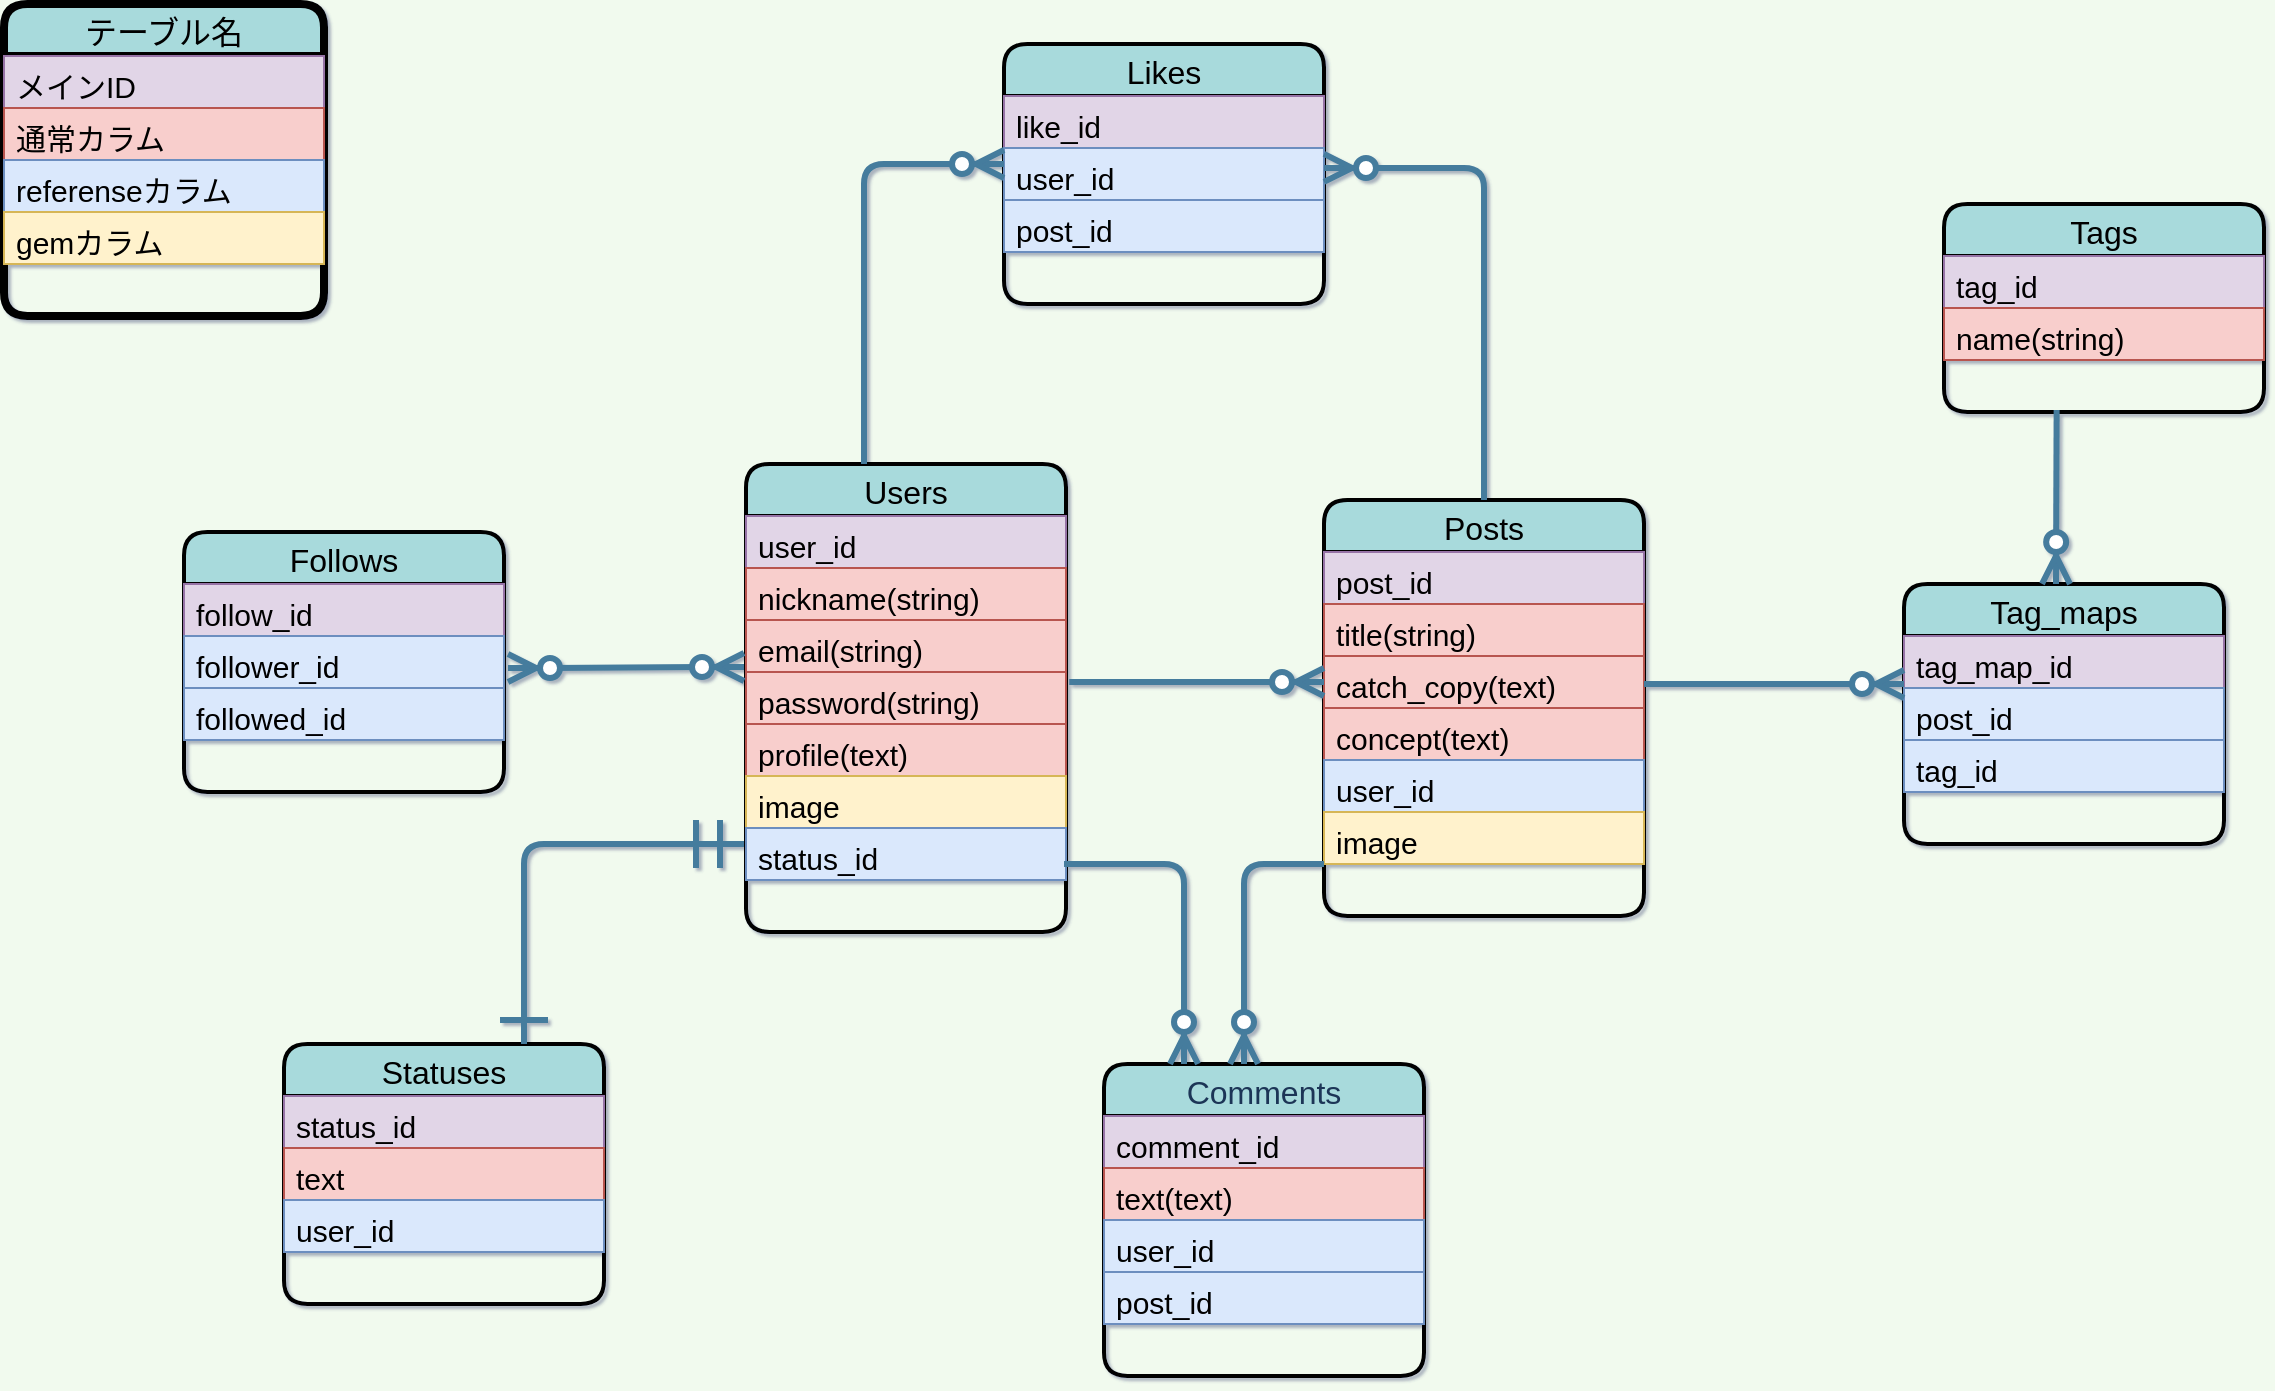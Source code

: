 <mxfile>
    <diagram id="H3uX23atY3ycE6rJ0-D_" name="Page-1">
        <mxGraphModel dx="562" dy="558" grid="1" gridSize="10" guides="1" tooltips="1" connect="1" arrows="0" fold="1" page="1" pageScale="1" pageWidth="1200" pageHeight="800" background="#F1FAEE" math="0" shadow="1">
            <root>
                <mxCell id="0"/>
                <mxCell id="1" parent="0"/>
                <mxCell id="ZjW3DTVX6LmB8F-jiXN5-67" value="Users" style="swimlane;fontStyle=0;childLayout=stackLayout;horizontal=1;startSize=26;horizontalStack=0;resizeParent=1;resizeParentMax=0;resizeLast=0;collapsible=1;marginBottom=0;rounded=1;shadow=0;dashed=0;sketch=0;fontSize=16;strokeWidth=2;fillColor=#A8DADC;fontColor=#000000;strokeColor=#000000;" parent="1" vertex="1">
                    <mxGeometry x="381" y="240" width="160" height="234" as="geometry"/>
                </mxCell>
                <mxCell id="ZjW3DTVX6LmB8F-jiXN5-68" value="user_id" style="text;strokeColor=#9673a6;fillColor=#e1d5e7;align=left;verticalAlign=top;spacingLeft=4;spacingRight=4;overflow=hidden;rotatable=0;points=[[0,0.5],[1,0.5]];portConstraint=eastwest;fontColor=#000000;fontSize=15;" parent="ZjW3DTVX6LmB8F-jiXN5-67" vertex="1">
                    <mxGeometry y="26" width="160" height="26" as="geometry"/>
                </mxCell>
                <mxCell id="ZjW3DTVX6LmB8F-jiXN5-146" value="nickname(string)" style="text;strokeColor=#b85450;fillColor=#f8cecc;align=left;verticalAlign=top;spacingLeft=4;spacingRight=4;overflow=hidden;rotatable=0;points=[[0,0.5],[1,0.5]];portConstraint=eastwest;fontColor=#000000;fontSize=15;" parent="ZjW3DTVX6LmB8F-jiXN5-67" vertex="1">
                    <mxGeometry y="52" width="160" height="26" as="geometry"/>
                </mxCell>
                <mxCell id="ZjW3DTVX6LmB8F-jiXN5-135" value="email(string)" style="text;strokeColor=#b85450;fillColor=#f8cecc;align=left;verticalAlign=top;spacingLeft=4;spacingRight=4;overflow=hidden;rotatable=0;points=[[0,0.5],[1,0.5]];portConstraint=eastwest;fontColor=#000000;fontSize=15;" parent="ZjW3DTVX6LmB8F-jiXN5-67" vertex="1">
                    <mxGeometry y="78" width="160" height="26" as="geometry"/>
                </mxCell>
                <mxCell id="ZjW3DTVX6LmB8F-jiXN5-145" value="password(string)" style="text;strokeColor=#b85450;fillColor=#f8cecc;align=left;verticalAlign=top;spacingLeft=4;spacingRight=4;overflow=hidden;rotatable=0;points=[[0,0.5],[1,0.5]];portConstraint=eastwest;fontColor=#000000;fontSize=15;" parent="ZjW3DTVX6LmB8F-jiXN5-67" vertex="1">
                    <mxGeometry y="104" width="160" height="26" as="geometry"/>
                </mxCell>
                <mxCell id="ZjW3DTVX6LmB8F-jiXN5-147" value="profile(text)" style="text;strokeColor=#b85450;fillColor=#f8cecc;align=left;verticalAlign=top;spacingLeft=4;spacingRight=4;overflow=hidden;rotatable=0;points=[[0,0.5],[1,0.5]];portConstraint=eastwest;fontColor=#000000;fontSize=15;" parent="ZjW3DTVX6LmB8F-jiXN5-67" vertex="1">
                    <mxGeometry y="130" width="160" height="26" as="geometry"/>
                </mxCell>
                <mxCell id="ZjW3DTVX6LmB8F-jiXN5-150" value="image" style="text;strokeColor=#d6b656;fillColor=#fff2cc;align=left;verticalAlign=top;spacingLeft=4;spacingRight=4;overflow=hidden;rotatable=0;points=[[0,0.5],[1,0.5]];portConstraint=eastwest;fontColor=#000000;fontSize=15;" parent="ZjW3DTVX6LmB8F-jiXN5-67" vertex="1">
                    <mxGeometry y="156" width="160" height="26" as="geometry"/>
                </mxCell>
                <mxCell id="ZjW3DTVX6LmB8F-jiXN5-164" value="status_id" style="text;strokeColor=#6c8ebf;fillColor=#dae8fc;align=left;verticalAlign=top;spacingLeft=4;spacingRight=4;overflow=hidden;rotatable=0;points=[[0,0.5],[1,0.5]];portConstraint=eastwest;fontColor=#000000;fontSize=15;" parent="ZjW3DTVX6LmB8F-jiXN5-67" vertex="1">
                    <mxGeometry y="182" width="160" height="26" as="geometry"/>
                </mxCell>
                <mxCell id="ZjW3DTVX6LmB8F-jiXN5-81" value="  " style="text;align=left;verticalAlign=top;spacingLeft=4;spacingRight=4;overflow=hidden;rotatable=0;points=[[0,0.5],[1,0.5]];portConstraint=eastwest;fontColor=#000000;fontSize=15;" parent="ZjW3DTVX6LmB8F-jiXN5-67" vertex="1">
                    <mxGeometry y="208" width="160" height="26" as="geometry"/>
                </mxCell>
                <mxCell id="ZjW3DTVX6LmB8F-jiXN5-82" value="Posts" style="swimlane;fontStyle=0;childLayout=stackLayout;horizontal=1;startSize=26;horizontalStack=0;resizeParent=1;resizeParentMax=0;resizeLast=0;collapsible=1;marginBottom=0;rounded=1;shadow=0;dashed=0;sketch=0;fontSize=16;strokeWidth=2;fillColor=#A8DADC;fontColor=#000000;strokeColor=#000000;" parent="1" vertex="1">
                    <mxGeometry x="670" y="258" width="160" height="208" as="geometry"/>
                </mxCell>
                <mxCell id="ZjW3DTVX6LmB8F-jiXN5-83" value="post_id" style="text;strokeColor=#9673a6;fillColor=#e1d5e7;align=left;verticalAlign=top;spacingLeft=4;spacingRight=4;overflow=hidden;rotatable=0;points=[[0,0.5],[1,0.5]];portConstraint=eastwest;fontColor=#000000;fontSize=15;" parent="ZjW3DTVX6LmB8F-jiXN5-82" vertex="1">
                    <mxGeometry y="26" width="160" height="26" as="geometry"/>
                </mxCell>
                <mxCell id="ZjW3DTVX6LmB8F-jiXN5-136" value="title(string)" style="text;strokeColor=#b85450;fillColor=#f8cecc;align=left;verticalAlign=top;spacingLeft=4;spacingRight=4;overflow=hidden;rotatable=0;points=[[0,0.5],[1,0.5]];portConstraint=eastwest;fontColor=#000000;fontSize=15;" parent="ZjW3DTVX6LmB8F-jiXN5-82" vertex="1">
                    <mxGeometry y="52" width="160" height="26" as="geometry"/>
                </mxCell>
                <mxCell id="ZjW3DTVX6LmB8F-jiXN5-148" value="catch_copy(text)" style="text;strokeColor=#b85450;fillColor=#f8cecc;align=left;verticalAlign=top;spacingLeft=4;spacingRight=4;overflow=hidden;rotatable=0;points=[[0,0.5],[1,0.5]];portConstraint=eastwest;fontColor=#000000;fontSize=15;" parent="ZjW3DTVX6LmB8F-jiXN5-82" vertex="1">
                    <mxGeometry y="78" width="160" height="26" as="geometry"/>
                </mxCell>
                <mxCell id="ZjW3DTVX6LmB8F-jiXN5-149" value="concept(text)" style="text;strokeColor=#b85450;fillColor=#f8cecc;align=left;verticalAlign=top;spacingLeft=4;spacingRight=4;overflow=hidden;rotatable=0;points=[[0,0.5],[1,0.5]];portConstraint=eastwest;fontColor=#000000;fontSize=15;" parent="ZjW3DTVX6LmB8F-jiXN5-82" vertex="1">
                    <mxGeometry y="104" width="160" height="26" as="geometry"/>
                </mxCell>
                <mxCell id="ZjW3DTVX6LmB8F-jiXN5-84" value="user_id" style="text;strokeColor=#6c8ebf;fillColor=#dae8fc;align=left;verticalAlign=top;spacingLeft=4;spacingRight=4;overflow=hidden;rotatable=0;points=[[0,0.5],[1,0.5]];portConstraint=eastwest;fontColor=#000000;fontSize=15;" parent="ZjW3DTVX6LmB8F-jiXN5-82" vertex="1">
                    <mxGeometry y="130" width="160" height="26" as="geometry"/>
                </mxCell>
                <mxCell id="ZjW3DTVX6LmB8F-jiXN5-85" value="image" style="text;strokeColor=#d6b656;fillColor=#fff2cc;align=left;verticalAlign=top;spacingLeft=4;spacingRight=4;overflow=hidden;rotatable=0;points=[[0,0.5],[1,0.5]];portConstraint=eastwest;fontColor=#000000;fontSize=15;" parent="ZjW3DTVX6LmB8F-jiXN5-82" vertex="1">
                    <mxGeometry y="156" width="160" height="26" as="geometry"/>
                </mxCell>
                <mxCell id="ZjW3DTVX6LmB8F-jiXN5-86" value="  " style="text;align=left;verticalAlign=top;spacingLeft=4;spacingRight=4;overflow=hidden;rotatable=0;points=[[0,0.5],[1,0.5]];portConstraint=eastwest;fontColor=#000000;fontSize=15;" parent="ZjW3DTVX6LmB8F-jiXN5-82" vertex="1">
                    <mxGeometry y="182" width="160" height="26" as="geometry"/>
                </mxCell>
                <mxCell id="ZjW3DTVX6LmB8F-jiXN5-95" value="Tag_maps" style="swimlane;fontStyle=0;childLayout=stackLayout;horizontal=1;startSize=26;horizontalStack=0;resizeParent=1;resizeParentMax=0;resizeLast=0;collapsible=1;marginBottom=0;rounded=1;shadow=0;dashed=0;sketch=0;fontSize=16;strokeWidth=2;fillColor=#A8DADC;fontColor=#000000;strokeColor=#000000;" parent="1" vertex="1">
                    <mxGeometry x="960" y="300" width="160" height="130" as="geometry"/>
                </mxCell>
                <mxCell id="ZjW3DTVX6LmB8F-jiXN5-96" value="tag_map_id" style="text;strokeColor=#9673a6;fillColor=#e1d5e7;align=left;verticalAlign=top;spacingLeft=4;spacingRight=4;overflow=hidden;rotatable=0;points=[[0,0.5],[1,0.5]];portConstraint=eastwest;fontColor=#000000;fontSize=15;" parent="ZjW3DTVX6LmB8F-jiXN5-95" vertex="1">
                    <mxGeometry y="26" width="160" height="26" as="geometry"/>
                </mxCell>
                <mxCell id="ZjW3DTVX6LmB8F-jiXN5-97" value="post_id" style="text;strokeColor=#6c8ebf;fillColor=#dae8fc;align=left;verticalAlign=top;spacingLeft=4;spacingRight=4;overflow=hidden;rotatable=0;points=[[0,0.5],[1,0.5]];portConstraint=eastwest;fontColor=#000000;fontSize=15;" parent="ZjW3DTVX6LmB8F-jiXN5-95" vertex="1">
                    <mxGeometry y="52" width="160" height="26" as="geometry"/>
                </mxCell>
                <mxCell id="ZjW3DTVX6LmB8F-jiXN5-155" value="tag_id" style="text;strokeColor=#6c8ebf;fillColor=#dae8fc;align=left;verticalAlign=top;spacingLeft=4;spacingRight=4;overflow=hidden;rotatable=0;points=[[0,0.5],[1,0.5]];portConstraint=eastwest;fontColor=#000000;fontSize=15;" parent="ZjW3DTVX6LmB8F-jiXN5-95" vertex="1">
                    <mxGeometry y="78" width="160" height="26" as="geometry"/>
                </mxCell>
                <mxCell id="ZjW3DTVX6LmB8F-jiXN5-99" value="  " style="text;align=left;verticalAlign=top;spacingLeft=4;spacingRight=4;overflow=hidden;rotatable=0;points=[[0,0.5],[1,0.5]];portConstraint=eastwest;fontColor=#000000;fontSize=15;" parent="ZjW3DTVX6LmB8F-jiXN5-95" vertex="1">
                    <mxGeometry y="104" width="160" height="26" as="geometry"/>
                </mxCell>
                <mxCell id="ZjW3DTVX6LmB8F-jiXN5-101" value="Likes" style="swimlane;fontStyle=0;childLayout=stackLayout;horizontal=1;startSize=26;horizontalStack=0;resizeParent=1;resizeParentMax=0;resizeLast=0;collapsible=1;marginBottom=0;rounded=1;shadow=0;dashed=0;sketch=0;fontSize=16;strokeWidth=2;fillColor=#A8DADC;fontColor=#000000;strokeColor=#000000;" parent="1" vertex="1">
                    <mxGeometry x="510" y="30" width="160" height="130" as="geometry"/>
                </mxCell>
                <mxCell id="ZjW3DTVX6LmB8F-jiXN5-102" value="like_id" style="text;strokeColor=#9673a6;fillColor=#e1d5e7;align=left;verticalAlign=top;spacingLeft=4;spacingRight=4;overflow=hidden;rotatable=0;points=[[0,0.5],[1,0.5]];portConstraint=eastwest;fontColor=#000000;fontSize=15;" parent="ZjW3DTVX6LmB8F-jiXN5-101" vertex="1">
                    <mxGeometry y="26" width="160" height="26" as="geometry"/>
                </mxCell>
                <mxCell id="ZjW3DTVX6LmB8F-jiXN5-103" value="user_id" style="text;strokeColor=#6c8ebf;fillColor=#dae8fc;align=left;verticalAlign=top;spacingLeft=4;spacingRight=4;overflow=hidden;rotatable=0;points=[[0,0.5],[1,0.5]];portConstraint=eastwest;fontColor=#000000;fontSize=15;" parent="ZjW3DTVX6LmB8F-jiXN5-101" vertex="1">
                    <mxGeometry y="52" width="160" height="26" as="geometry"/>
                </mxCell>
                <mxCell id="ZjW3DTVX6LmB8F-jiXN5-153" value="post_id" style="text;strokeColor=#6c8ebf;fillColor=#dae8fc;align=left;verticalAlign=top;spacingLeft=4;spacingRight=4;overflow=hidden;rotatable=0;points=[[0,0.5],[1,0.5]];portConstraint=eastwest;fontColor=#000000;fontSize=15;" parent="ZjW3DTVX6LmB8F-jiXN5-101" vertex="1">
                    <mxGeometry y="78" width="160" height="26" as="geometry"/>
                </mxCell>
                <mxCell id="ZjW3DTVX6LmB8F-jiXN5-105" value="  " style="text;align=left;verticalAlign=top;spacingLeft=4;spacingRight=4;overflow=hidden;rotatable=0;points=[[0,0.5],[1,0.5]];portConstraint=eastwest;fontColor=#000000;fontSize=15;" parent="ZjW3DTVX6LmB8F-jiXN5-101" vertex="1">
                    <mxGeometry y="104" width="160" height="26" as="geometry"/>
                </mxCell>
                <mxCell id="ZjW3DTVX6LmB8F-jiXN5-107" value="Follows" style="swimlane;fontStyle=0;childLayout=stackLayout;horizontal=1;startSize=26;horizontalStack=0;resizeParent=1;resizeParentMax=0;resizeLast=0;collapsible=1;marginBottom=0;rounded=1;shadow=0;dashed=0;sketch=0;fontSize=16;strokeWidth=2;fillColor=#A8DADC;fontColor=#000000;strokeColor=#000000;" parent="1" vertex="1">
                    <mxGeometry x="100" y="274" width="160" height="130" as="geometry"/>
                </mxCell>
                <mxCell id="ZjW3DTVX6LmB8F-jiXN5-139" value="follow_id" style="text;strokeColor=#9673a6;fillColor=#e1d5e7;align=left;verticalAlign=top;spacingLeft=4;spacingRight=4;overflow=hidden;rotatable=0;points=[[0,0.5],[1,0.5]];portConstraint=eastwest;fontColor=#000000;fontSize=15;" parent="ZjW3DTVX6LmB8F-jiXN5-107" vertex="1">
                    <mxGeometry y="26" width="160" height="26" as="geometry"/>
                </mxCell>
                <mxCell id="ZjW3DTVX6LmB8F-jiXN5-109" value="follower_id" style="text;strokeColor=#6c8ebf;fillColor=#dae8fc;align=left;verticalAlign=top;spacingLeft=4;spacingRight=4;overflow=hidden;rotatable=0;points=[[0,0.5],[1,0.5]];portConstraint=eastwest;fontColor=#000000;fontSize=15;" parent="ZjW3DTVX6LmB8F-jiXN5-107" vertex="1">
                    <mxGeometry y="52" width="160" height="26" as="geometry"/>
                </mxCell>
                <mxCell id="ZjW3DTVX6LmB8F-jiXN5-165" value="followed_id" style="text;strokeColor=#6c8ebf;fillColor=#dae8fc;align=left;verticalAlign=top;spacingLeft=4;spacingRight=4;overflow=hidden;rotatable=0;points=[[0,0.5],[1,0.5]];portConstraint=eastwest;fontColor=#000000;fontSize=15;" parent="ZjW3DTVX6LmB8F-jiXN5-107" vertex="1">
                    <mxGeometry y="78" width="160" height="26" as="geometry"/>
                </mxCell>
                <mxCell id="ZjW3DTVX6LmB8F-jiXN5-111" value="  " style="text;align=left;verticalAlign=top;spacingLeft=4;spacingRight=4;overflow=hidden;rotatable=0;points=[[0,0.5],[1,0.5]];portConstraint=eastwest;fontColor=#000000;fontSize=15;" parent="ZjW3DTVX6LmB8F-jiXN5-107" vertex="1">
                    <mxGeometry y="104" width="160" height="26" as="geometry"/>
                </mxCell>
                <mxCell id="ZjW3DTVX6LmB8F-jiXN5-113" value="Tags" style="swimlane;fontStyle=0;childLayout=stackLayout;horizontal=1;startSize=26;horizontalStack=0;resizeParent=1;resizeParentMax=0;resizeLast=0;collapsible=1;marginBottom=0;rounded=1;shadow=0;dashed=0;sketch=0;fontSize=16;strokeWidth=2;fillColor=#A8DADC;fontColor=#000000;strokeColor=#000000;" parent="1" vertex="1">
                    <mxGeometry x="980" y="110" width="160" height="104" as="geometry"/>
                </mxCell>
                <mxCell id="ZjW3DTVX6LmB8F-jiXN5-114" value="tag_id" style="text;strokeColor=#9673a6;fillColor=#e1d5e7;align=left;verticalAlign=top;spacingLeft=4;spacingRight=4;overflow=hidden;rotatable=0;points=[[0,0.5],[1,0.5]];portConstraint=eastwest;fontColor=#000000;fontSize=15;" parent="ZjW3DTVX6LmB8F-jiXN5-113" vertex="1">
                    <mxGeometry y="26" width="160" height="26" as="geometry"/>
                </mxCell>
                <mxCell id="ZjW3DTVX6LmB8F-jiXN5-140" value="name(string)" style="text;strokeColor=#b85450;fillColor=#f8cecc;align=left;verticalAlign=top;spacingLeft=4;spacingRight=4;overflow=hidden;rotatable=0;points=[[0,0.5],[1,0.5]];portConstraint=eastwest;fontColor=#000000;fontSize=15;" parent="ZjW3DTVX6LmB8F-jiXN5-113" vertex="1">
                    <mxGeometry y="52" width="160" height="26" as="geometry"/>
                </mxCell>
                <mxCell id="ZjW3DTVX6LmB8F-jiXN5-117" value="  " style="text;align=left;verticalAlign=top;spacingLeft=4;spacingRight=4;overflow=hidden;rotatable=0;points=[[0,0.5],[1,0.5]];portConstraint=eastwest;fontColor=#000000;fontSize=15;" parent="ZjW3DTVX6LmB8F-jiXN5-113" vertex="1">
                    <mxGeometry y="78" width="160" height="26" as="geometry"/>
                </mxCell>
                <mxCell id="ZjW3DTVX6LmB8F-jiXN5-119" value="Comments" style="swimlane;fontStyle=0;childLayout=stackLayout;horizontal=1;startSize=26;horizontalStack=0;resizeParent=1;resizeParentMax=0;resizeLast=0;collapsible=1;marginBottom=0;rounded=1;shadow=0;dashed=0;sketch=0;fontSize=16;fontColor=#1D3557;strokeWidth=2;fillColor=#A8DADC;strokeColor=#000000;" parent="1" vertex="1">
                    <mxGeometry x="560" y="540" width="160" height="156" as="geometry"/>
                </mxCell>
                <mxCell id="ZjW3DTVX6LmB8F-jiXN5-120" value="comment_id" style="text;strokeColor=#9673a6;fillColor=#e1d5e7;align=left;verticalAlign=top;spacingLeft=4;spacingRight=4;overflow=hidden;rotatable=0;points=[[0,0.5],[1,0.5]];portConstraint=eastwest;fontColor=#000000;fontSize=15;" parent="ZjW3DTVX6LmB8F-jiXN5-119" vertex="1">
                    <mxGeometry y="26" width="160" height="26" as="geometry"/>
                </mxCell>
                <mxCell id="ZjW3DTVX6LmB8F-jiXN5-144" value="text(text)" style="text;strokeColor=#b85450;fillColor=#f8cecc;align=left;verticalAlign=top;spacingLeft=4;spacingRight=4;overflow=hidden;rotatable=0;points=[[0,0.5],[1,0.5]];portConstraint=eastwest;fontColor=#000000;fontSize=15;" parent="ZjW3DTVX6LmB8F-jiXN5-119" vertex="1">
                    <mxGeometry y="52" width="160" height="26" as="geometry"/>
                </mxCell>
                <mxCell id="ZjW3DTVX6LmB8F-jiXN5-121" value="user_id" style="text;strokeColor=#6c8ebf;fillColor=#dae8fc;align=left;verticalAlign=top;spacingLeft=4;spacingRight=4;overflow=hidden;rotatable=0;points=[[0,0.5],[1,0.5]];portConstraint=eastwest;fontColor=#000000;fontSize=15;" parent="ZjW3DTVX6LmB8F-jiXN5-119" vertex="1">
                    <mxGeometry y="78" width="160" height="26" as="geometry"/>
                </mxCell>
                <mxCell id="ZjW3DTVX6LmB8F-jiXN5-151" value="post_id" style="text;strokeColor=#6c8ebf;fillColor=#dae8fc;align=left;verticalAlign=top;spacingLeft=4;spacingRight=4;overflow=hidden;rotatable=0;points=[[0,0.5],[1,0.5]];portConstraint=eastwest;fontColor=#000000;fontSize=15;" parent="ZjW3DTVX6LmB8F-jiXN5-119" vertex="1">
                    <mxGeometry y="104" width="160" height="26" as="geometry"/>
                </mxCell>
                <mxCell id="ZjW3DTVX6LmB8F-jiXN5-123" value="  " style="text;align=left;verticalAlign=top;spacingLeft=4;spacingRight=4;overflow=hidden;rotatable=0;points=[[0,0.5],[1,0.5]];portConstraint=eastwest;fontSize=15;" parent="ZjW3DTVX6LmB8F-jiXN5-119" vertex="1">
                    <mxGeometry y="130" width="160" height="26" as="geometry"/>
                </mxCell>
                <mxCell id="ZjW3DTVX6LmB8F-jiXN5-125" value="テーブル名" style="swimlane;fontStyle=0;childLayout=stackLayout;horizontal=1;startSize=26;horizontalStack=0;resizeParent=1;resizeParentMax=0;resizeLast=0;collapsible=1;marginBottom=0;rounded=1;shadow=0;dashed=0;sketch=0;fontSize=16;strokeWidth=4;fillColor=#A8DADC;fontColor=#000000;strokeColor=#000000;" parent="1" vertex="1">
                    <mxGeometry x="10" y="10" width="160" height="156" as="geometry"/>
                </mxCell>
                <mxCell id="ZjW3DTVX6LmB8F-jiXN5-126" value="メインID" style="text;strokeColor=#9673a6;fillColor=#e1d5e7;align=left;verticalAlign=top;spacingLeft=4;spacingRight=4;overflow=hidden;rotatable=0;points=[[0,0.5],[1,0.5]];portConstraint=eastwest;fontColor=#000000;fontSize=15;" parent="ZjW3DTVX6LmB8F-jiXN5-125" vertex="1">
                    <mxGeometry y="26" width="160" height="26" as="geometry"/>
                </mxCell>
                <mxCell id="ZjW3DTVX6LmB8F-jiXN5-134" value="通常カラム" style="text;strokeColor=#b85450;fillColor=#f8cecc;align=left;verticalAlign=top;spacingLeft=4;spacingRight=4;overflow=hidden;rotatable=0;points=[[0,0.5],[1,0.5]];portConstraint=eastwest;fontColor=#000000;fontSize=15;" parent="ZjW3DTVX6LmB8F-jiXN5-125" vertex="1">
                    <mxGeometry y="52" width="160" height="26" as="geometry"/>
                </mxCell>
                <mxCell id="ZjW3DTVX6LmB8F-jiXN5-127" value="referenseカラム" style="text;strokeColor=#6c8ebf;fillColor=#dae8fc;align=left;verticalAlign=top;spacingLeft=4;spacingRight=4;overflow=hidden;rotatable=0;points=[[0,0.5],[1,0.5]];portConstraint=eastwest;fontColor=#000000;fontSize=15;" parent="ZjW3DTVX6LmB8F-jiXN5-125" vertex="1">
                    <mxGeometry y="78" width="160" height="26" as="geometry"/>
                </mxCell>
                <mxCell id="ZjW3DTVX6LmB8F-jiXN5-128" value="gemカラム" style="text;strokeColor=#d6b656;fillColor=#fff2cc;align=left;verticalAlign=top;spacingLeft=4;spacingRight=4;overflow=hidden;rotatable=0;points=[[0,0.5],[1,0.5]];portConstraint=eastwest;fontColor=#000000;fontSize=15;" parent="ZjW3DTVX6LmB8F-jiXN5-125" vertex="1">
                    <mxGeometry y="104" width="160" height="26" as="geometry"/>
                </mxCell>
                <mxCell id="ZjW3DTVX6LmB8F-jiXN5-133" value="  " style="text;align=left;verticalAlign=top;spacingLeft=4;spacingRight=4;overflow=hidden;rotatable=0;points=[[0,0.5],[1,0.5]];portConstraint=eastwest;fontColor=#000000;fontSize=15;" parent="ZjW3DTVX6LmB8F-jiXN5-125" vertex="1">
                    <mxGeometry y="130" width="160" height="26" as="geometry"/>
                </mxCell>
                <mxCell id="ZjW3DTVX6LmB8F-jiXN5-156" value="Statuses" style="swimlane;fontStyle=0;childLayout=stackLayout;horizontal=1;startSize=26;horizontalStack=0;resizeParent=1;resizeParentMax=0;resizeLast=0;collapsible=1;marginBottom=0;rounded=1;shadow=0;dashed=0;sketch=0;fontSize=16;strokeWidth=2;fillColor=#A8DADC;fontColor=#000000;strokeColor=#000000;" parent="1" vertex="1">
                    <mxGeometry x="150" y="530" width="160" height="130" as="geometry"/>
                </mxCell>
                <mxCell id="ZjW3DTVX6LmB8F-jiXN5-157" value="status_id" style="text;strokeColor=#9673a6;fillColor=#e1d5e7;align=left;verticalAlign=top;spacingLeft=4;spacingRight=4;overflow=hidden;rotatable=0;points=[[0,0.5],[1,0.5]];portConstraint=eastwest;fontColor=#000000;fontSize=15;" parent="ZjW3DTVX6LmB8F-jiXN5-156" vertex="1">
                    <mxGeometry y="26" width="160" height="26" as="geometry"/>
                </mxCell>
                <mxCell id="ZjW3DTVX6LmB8F-jiXN5-158" value="text" style="text;strokeColor=#b85450;fillColor=#f8cecc;align=left;verticalAlign=top;spacingLeft=4;spacingRight=4;overflow=hidden;rotatable=0;points=[[0,0.5],[1,0.5]];portConstraint=eastwest;fontColor=#000000;fontSize=15;" parent="ZjW3DTVX6LmB8F-jiXN5-156" vertex="1">
                    <mxGeometry y="52" width="160" height="26" as="geometry"/>
                </mxCell>
                <mxCell id="ZjW3DTVX6LmB8F-jiXN5-159" value="user_id" style="text;strokeColor=#6c8ebf;fillColor=#dae8fc;align=left;verticalAlign=top;spacingLeft=4;spacingRight=4;overflow=hidden;rotatable=0;points=[[0,0.5],[1,0.5]];portConstraint=eastwest;fontColor=#000000;fontSize=15;" parent="ZjW3DTVX6LmB8F-jiXN5-156" vertex="1">
                    <mxGeometry y="78" width="160" height="26" as="geometry"/>
                </mxCell>
                <mxCell id="ZjW3DTVX6LmB8F-jiXN5-161" value="  " style="text;align=left;verticalAlign=top;spacingLeft=4;spacingRight=4;overflow=hidden;rotatable=0;points=[[0,0.5],[1,0.5]];portConstraint=eastwest;fontColor=#000000;fontSize=15;" parent="ZjW3DTVX6LmB8F-jiXN5-156" vertex="1">
                    <mxGeometry y="104" width="160" height="26" as="geometry"/>
                </mxCell>
                <mxCell id="ZjW3DTVX6LmB8F-jiXN5-166" value="" style="edgeStyle=entityRelationEdgeStyle;fontSize=15;html=1;endArrow=ERzeroToMany;endFill=1;fontFamily=Verdana;startSize=20;strokeColor=#457B9D;fillColor=#A8DADC;entryX=0;entryY=0.5;entryDx=0;entryDy=0;strokeWidth=3;exitX=1.01;exitY=0.192;exitDx=0;exitDy=0;exitPerimeter=0;startArrow=none;startFill=0;endSize=10;fontColor=#000000;" parent="1" source="ZjW3DTVX6LmB8F-jiXN5-145" target="ZjW3DTVX6LmB8F-jiXN5-148" edge="1">
                    <mxGeometry width="100" height="100" relative="1" as="geometry">
                        <mxPoint x="530" y="350" as="sourcePoint"/>
                        <mxPoint x="630" y="250" as="targetPoint"/>
                    </mxGeometry>
                </mxCell>
                <mxCell id="ZjW3DTVX6LmB8F-jiXN5-167" value="" style="edgeStyle=entityRelationEdgeStyle;fontSize=15;html=1;endArrow=ERzeroToMany;endFill=1;fontFamily=Verdana;startSize=10;endSize=10;strokeColor=#457B9D;strokeWidth=3;fillColor=#A8DADC;startArrow=ERzeroToMany;startFill=1;fontColor=#000000;" parent="1" edge="1">
                    <mxGeometry width="100" height="100" relative="1" as="geometry">
                        <mxPoint x="262" y="342" as="sourcePoint"/>
                        <mxPoint x="380" y="341.5" as="targetPoint"/>
                    </mxGeometry>
                </mxCell>
                <mxCell id="ZjW3DTVX6LmB8F-jiXN5-169" value="" style="edgeStyle=orthogonalEdgeStyle;fontSize=15;html=1;endArrow=ERzeroToMany;endFill=1;fontFamily=Verdana;startSize=20;endSize=10;strokeColor=#457B9D;strokeWidth=3;fillColor=#A8DADC;startArrow=none;startFill=0;fontColor=#000000;" parent="1" source="ZjW3DTVX6LmB8F-jiXN5-67" edge="1">
                    <mxGeometry width="100" height="100" relative="1" as="geometry">
                        <mxPoint x="440" y="220" as="sourcePoint"/>
                        <mxPoint x="510" y="90" as="targetPoint"/>
                        <Array as="points">
                            <mxPoint x="440" y="90"/>
                        </Array>
                    </mxGeometry>
                </mxCell>
                <mxCell id="ZjW3DTVX6LmB8F-jiXN5-170" value="" style="edgeStyle=orthogonalEdgeStyle;fontSize=15;html=1;endArrow=ERmandOne;endFill=0;fontFamily=Verdana;startSize=20;endSize=20;strokeColor=#457B9D;strokeWidth=3;fillColor=#A8DADC;startArrow=ERone;startFill=0;fontColor=#000000;" parent="1" edge="1">
                    <mxGeometry width="100" height="100" relative="1" as="geometry">
                        <mxPoint x="270" y="530" as="sourcePoint"/>
                        <mxPoint x="380" y="430" as="targetPoint"/>
                        <Array as="points">
                            <mxPoint x="270" y="530"/>
                            <mxPoint x="270" y="430"/>
                        </Array>
                    </mxGeometry>
                </mxCell>
                <mxCell id="ZjW3DTVX6LmB8F-jiXN5-171" value="" style="edgeStyle=orthogonalEdgeStyle;fontSize=15;html=1;endArrow=none;endFill=0;fontFamily=Verdana;startSize=10;endSize=10;strokeColor=#457B9D;strokeWidth=3;fillColor=#A8DADC;startArrow=ERzeroToMany;startFill=1;fontColor=#000000;" parent="1" edge="1">
                    <mxGeometry width="100" height="100" relative="1" as="geometry">
                        <mxPoint x="630" y="540" as="sourcePoint"/>
                        <mxPoint x="670" y="440" as="targetPoint"/>
                        <Array as="points">
                            <mxPoint x="630" y="440"/>
                        </Array>
                    </mxGeometry>
                </mxCell>
                <mxCell id="ZjW3DTVX6LmB8F-jiXN5-172" value="" style="edgeStyle=orthogonalEdgeStyle;fontSize=15;html=1;endArrow=ERzeroToMany;endFill=1;fontFamily=Verdana;startSize=10;endSize=10;strokeColor=#457B9D;strokeWidth=3;fillColor=#A8DADC;entryX=0.25;entryY=0;entryDx=0;entryDy=0;startArrow=none;startFill=0;fontColor=#000000;" parent="1" target="ZjW3DTVX6LmB8F-jiXN5-119" edge="1">
                    <mxGeometry width="100" height="100" relative="1" as="geometry">
                        <mxPoint x="540" y="440" as="sourcePoint"/>
                        <mxPoint x="640" y="340" as="targetPoint"/>
                        <Array as="points">
                            <mxPoint x="600" y="440"/>
                        </Array>
                    </mxGeometry>
                </mxCell>
                <mxCell id="ZjW3DTVX6LmB8F-jiXN5-173" value="" style="fontSize=15;html=1;endArrow=none;endFill=0;fontFamily=Verdana;startSize=10;endSize=10;strokeColor=#457B9D;strokeWidth=3;fillColor=#A8DADC;entryX=0.352;entryY=0.962;entryDx=0;entryDy=0;entryPerimeter=0;startArrow=ERzeroToMany;startFill=1;fontColor=#000000;" parent="1" target="ZjW3DTVX6LmB8F-jiXN5-117" edge="1">
                    <mxGeometry width="100" height="100" relative="1" as="geometry">
                        <mxPoint x="1036" y="300" as="sourcePoint"/>
                        <mxPoint x="1100" y="210" as="targetPoint"/>
                    </mxGeometry>
                </mxCell>
                <mxCell id="ZjW3DTVX6LmB8F-jiXN5-174" value="" style="fontSize=15;html=1;endArrow=ERzeroToMany;endFill=1;fontFamily=Verdana;fontColor=#1D3557;startSize=10;endSize=10;strokeColor=#457B9D;strokeWidth=3;fillColor=#A8DADC;" parent="1" edge="1">
                    <mxGeometry width="100" height="100" relative="1" as="geometry">
                        <mxPoint x="830" y="350" as="sourcePoint"/>
                        <mxPoint x="960" y="350" as="targetPoint"/>
                    </mxGeometry>
                </mxCell>
                <mxCell id="ZjW3DTVX6LmB8F-jiXN5-175" value="" style="edgeStyle=orthogonalEdgeStyle;fontSize=15;html=1;endArrow=none;endFill=0;fontFamily=Verdana;startSize=10;endSize=10;strokeColor=#457B9D;strokeWidth=3;fillColor=#A8DADC;entryX=0.5;entryY=0;entryDx=0;entryDy=0;startArrow=ERzeroToMany;startFill=1;fontColor=#000000;" parent="1" target="ZjW3DTVX6LmB8F-jiXN5-82" edge="1">
                    <mxGeometry width="100" height="100" relative="1" as="geometry">
                        <mxPoint x="670" y="91.97" as="sourcePoint"/>
                        <mxPoint x="780" y="232.04" as="targetPoint"/>
                        <Array as="points">
                            <mxPoint x="750" y="92"/>
                        </Array>
                    </mxGeometry>
                </mxCell>
            </root>
        </mxGraphModel>
    </diagram>
</mxfile>